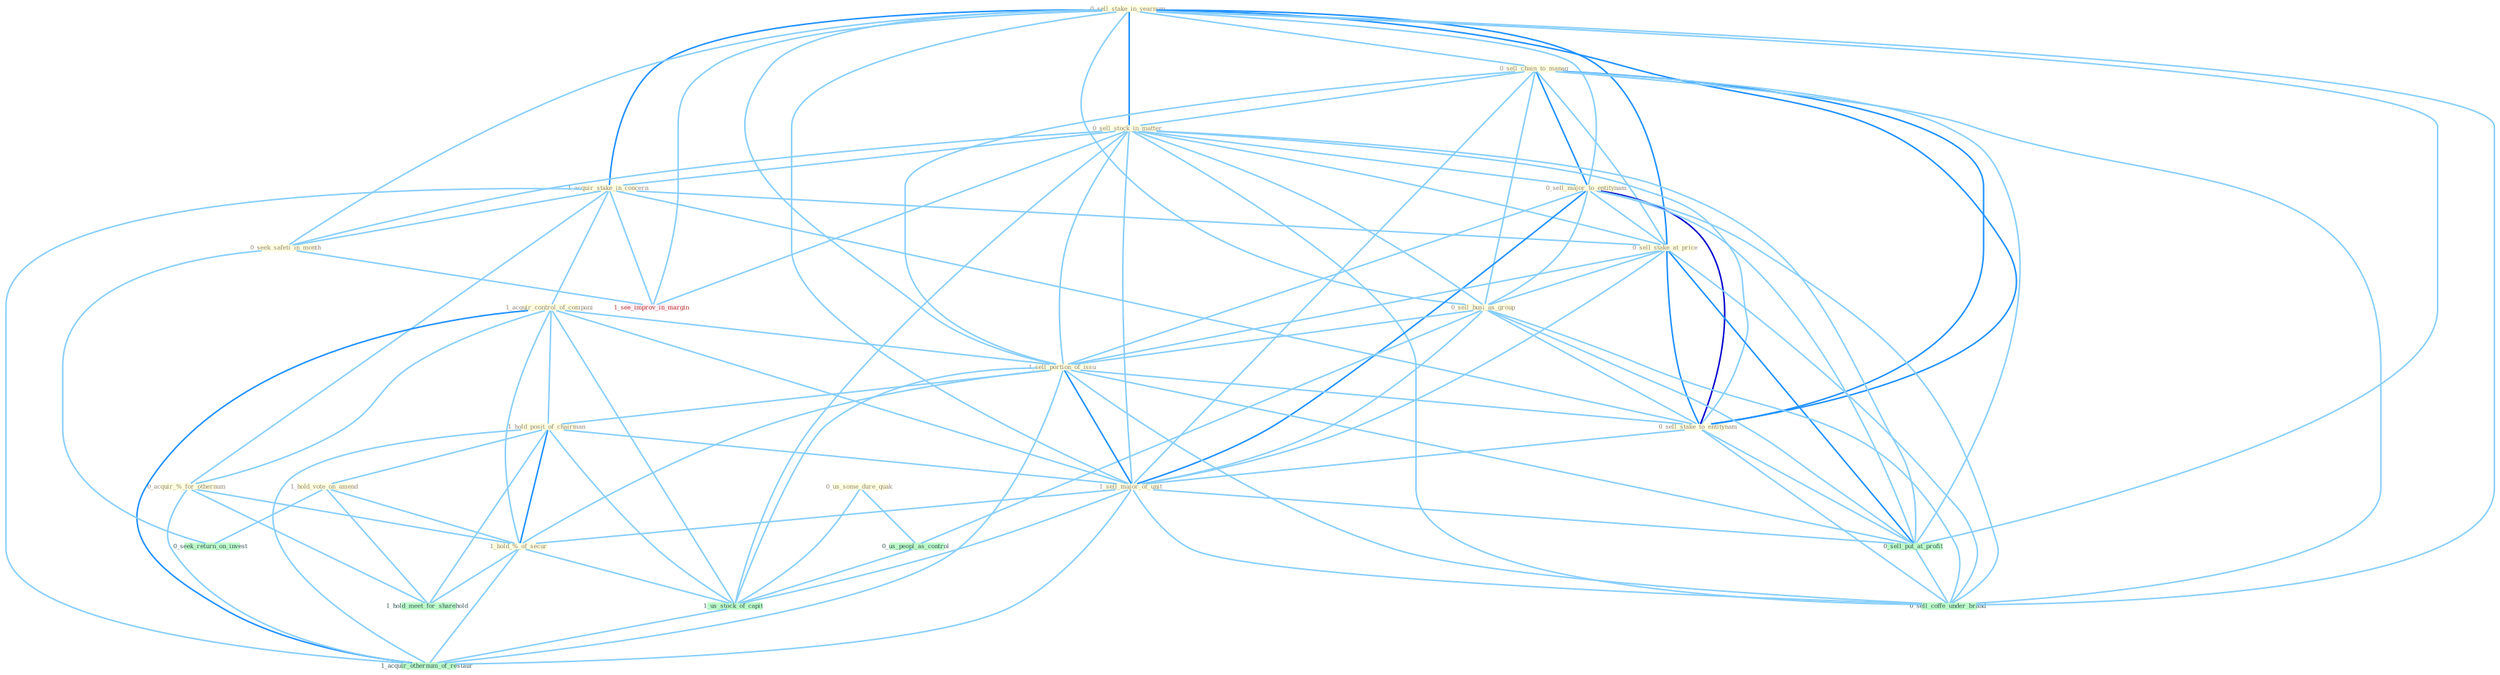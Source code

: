 Graph G{ 
    node
    [shape=polygon,style=filled,width=.5,height=.06,color="#BDFCC9",fixedsize=true,fontsize=4,
    fontcolor="#2f4f4f"];
    {node
    [color="#ffffe0", fontcolor="#8b7d6b"] "0_sell_stake_in_yearnum " "0_sell_chain_to_manag " "0_sell_stock_in_matter " "1_acquir_stake_in_concern " "1_acquir_control_of_compani " "0_sell_major_to_entitynam " "0_seek_safeti_in_month " "0_sell_stake_at_price " "0_acquir_%_for_othernum " "0_sell_busi_as_group " "0_us_some_dure_quak " "1_sell_portion_of_issu " "0_sell_stake_to_entitynam " "1_hold_posit_of_chairman " "1_sell_major_of_unit " "1_hold_vote_on_amend " "1_hold_%_of_secur "}
{node [color="#fff0f5", fontcolor="#b22222"] "1_see_improv_in_margin "}
edge [color="#B0E2FF"];

	"0_sell_stake_in_yearnum " -- "0_sell_chain_to_manag " [w="1", color="#87cefa" ];
	"0_sell_stake_in_yearnum " -- "0_sell_stock_in_matter " [w="2", color="#1e90ff" , len=0.8];
	"0_sell_stake_in_yearnum " -- "1_acquir_stake_in_concern " [w="2", color="#1e90ff" , len=0.8];
	"0_sell_stake_in_yearnum " -- "0_sell_major_to_entitynam " [w="1", color="#87cefa" ];
	"0_sell_stake_in_yearnum " -- "0_seek_safeti_in_month " [w="1", color="#87cefa" ];
	"0_sell_stake_in_yearnum " -- "0_sell_stake_at_price " [w="2", color="#1e90ff" , len=0.8];
	"0_sell_stake_in_yearnum " -- "0_sell_busi_as_group " [w="1", color="#87cefa" ];
	"0_sell_stake_in_yearnum " -- "1_sell_portion_of_issu " [w="1", color="#87cefa" ];
	"0_sell_stake_in_yearnum " -- "0_sell_stake_to_entitynam " [w="2", color="#1e90ff" , len=0.8];
	"0_sell_stake_in_yearnum " -- "1_sell_major_of_unit " [w="1", color="#87cefa" ];
	"0_sell_stake_in_yearnum " -- "0_sell_put_at_profit " [w="1", color="#87cefa" ];
	"0_sell_stake_in_yearnum " -- "1_see_improv_in_margin " [w="1", color="#87cefa" ];
	"0_sell_stake_in_yearnum " -- "0_sell_coffe_under_brand " [w="1", color="#87cefa" ];
	"0_sell_chain_to_manag " -- "0_sell_stock_in_matter " [w="1", color="#87cefa" ];
	"0_sell_chain_to_manag " -- "0_sell_major_to_entitynam " [w="2", color="#1e90ff" , len=0.8];
	"0_sell_chain_to_manag " -- "0_sell_stake_at_price " [w="1", color="#87cefa" ];
	"0_sell_chain_to_manag " -- "0_sell_busi_as_group " [w="1", color="#87cefa" ];
	"0_sell_chain_to_manag " -- "1_sell_portion_of_issu " [w="1", color="#87cefa" ];
	"0_sell_chain_to_manag " -- "0_sell_stake_to_entitynam " [w="2", color="#1e90ff" , len=0.8];
	"0_sell_chain_to_manag " -- "1_sell_major_of_unit " [w="1", color="#87cefa" ];
	"0_sell_chain_to_manag " -- "0_sell_put_at_profit " [w="1", color="#87cefa" ];
	"0_sell_chain_to_manag " -- "0_sell_coffe_under_brand " [w="1", color="#87cefa" ];
	"0_sell_stock_in_matter " -- "1_acquir_stake_in_concern " [w="1", color="#87cefa" ];
	"0_sell_stock_in_matter " -- "0_sell_major_to_entitynam " [w="1", color="#87cefa" ];
	"0_sell_stock_in_matter " -- "0_seek_safeti_in_month " [w="1", color="#87cefa" ];
	"0_sell_stock_in_matter " -- "0_sell_stake_at_price " [w="1", color="#87cefa" ];
	"0_sell_stock_in_matter " -- "0_sell_busi_as_group " [w="1", color="#87cefa" ];
	"0_sell_stock_in_matter " -- "1_sell_portion_of_issu " [w="1", color="#87cefa" ];
	"0_sell_stock_in_matter " -- "0_sell_stake_to_entitynam " [w="1", color="#87cefa" ];
	"0_sell_stock_in_matter " -- "1_sell_major_of_unit " [w="1", color="#87cefa" ];
	"0_sell_stock_in_matter " -- "0_sell_put_at_profit " [w="1", color="#87cefa" ];
	"0_sell_stock_in_matter " -- "1_us_stock_of_capit " [w="1", color="#87cefa" ];
	"0_sell_stock_in_matter " -- "1_see_improv_in_margin " [w="1", color="#87cefa" ];
	"0_sell_stock_in_matter " -- "0_sell_coffe_under_brand " [w="1", color="#87cefa" ];
	"1_acquir_stake_in_concern " -- "1_acquir_control_of_compani " [w="1", color="#87cefa" ];
	"1_acquir_stake_in_concern " -- "0_seek_safeti_in_month " [w="1", color="#87cefa" ];
	"1_acquir_stake_in_concern " -- "0_sell_stake_at_price " [w="1", color="#87cefa" ];
	"1_acquir_stake_in_concern " -- "0_acquir_%_for_othernum " [w="1", color="#87cefa" ];
	"1_acquir_stake_in_concern " -- "0_sell_stake_to_entitynam " [w="1", color="#87cefa" ];
	"1_acquir_stake_in_concern " -- "1_see_improv_in_margin " [w="1", color="#87cefa" ];
	"1_acquir_stake_in_concern " -- "1_acquir_othernum_of_restaur " [w="1", color="#87cefa" ];
	"1_acquir_control_of_compani " -- "0_acquir_%_for_othernum " [w="1", color="#87cefa" ];
	"1_acquir_control_of_compani " -- "1_sell_portion_of_issu " [w="1", color="#87cefa" ];
	"1_acquir_control_of_compani " -- "1_hold_posit_of_chairman " [w="1", color="#87cefa" ];
	"1_acquir_control_of_compani " -- "1_sell_major_of_unit " [w="1", color="#87cefa" ];
	"1_acquir_control_of_compani " -- "1_hold_%_of_secur " [w="1", color="#87cefa" ];
	"1_acquir_control_of_compani " -- "1_us_stock_of_capit " [w="1", color="#87cefa" ];
	"1_acquir_control_of_compani " -- "1_acquir_othernum_of_restaur " [w="2", color="#1e90ff" , len=0.8];
	"0_sell_major_to_entitynam " -- "0_sell_stake_at_price " [w="1", color="#87cefa" ];
	"0_sell_major_to_entitynam " -- "0_sell_busi_as_group " [w="1", color="#87cefa" ];
	"0_sell_major_to_entitynam " -- "1_sell_portion_of_issu " [w="1", color="#87cefa" ];
	"0_sell_major_to_entitynam " -- "0_sell_stake_to_entitynam " [w="3", color="#0000cd" , len=0.6];
	"0_sell_major_to_entitynam " -- "1_sell_major_of_unit " [w="2", color="#1e90ff" , len=0.8];
	"0_sell_major_to_entitynam " -- "0_sell_put_at_profit " [w="1", color="#87cefa" ];
	"0_sell_major_to_entitynam " -- "0_sell_coffe_under_brand " [w="1", color="#87cefa" ];
	"0_seek_safeti_in_month " -- "0_seek_return_on_invest " [w="1", color="#87cefa" ];
	"0_seek_safeti_in_month " -- "1_see_improv_in_margin " [w="1", color="#87cefa" ];
	"0_sell_stake_at_price " -- "0_sell_busi_as_group " [w="1", color="#87cefa" ];
	"0_sell_stake_at_price " -- "1_sell_portion_of_issu " [w="1", color="#87cefa" ];
	"0_sell_stake_at_price " -- "0_sell_stake_to_entitynam " [w="2", color="#1e90ff" , len=0.8];
	"0_sell_stake_at_price " -- "1_sell_major_of_unit " [w="1", color="#87cefa" ];
	"0_sell_stake_at_price " -- "0_sell_put_at_profit " [w="2", color="#1e90ff" , len=0.8];
	"0_sell_stake_at_price " -- "0_sell_coffe_under_brand " [w="1", color="#87cefa" ];
	"0_acquir_%_for_othernum " -- "1_hold_%_of_secur " [w="1", color="#87cefa" ];
	"0_acquir_%_for_othernum " -- "1_hold_meet_for_sharehold " [w="1", color="#87cefa" ];
	"0_acquir_%_for_othernum " -- "1_acquir_othernum_of_restaur " [w="1", color="#87cefa" ];
	"0_sell_busi_as_group " -- "1_sell_portion_of_issu " [w="1", color="#87cefa" ];
	"0_sell_busi_as_group " -- "0_sell_stake_to_entitynam " [w="1", color="#87cefa" ];
	"0_sell_busi_as_group " -- "1_sell_major_of_unit " [w="1", color="#87cefa" ];
	"0_sell_busi_as_group " -- "0_us_peopl_as_control " [w="1", color="#87cefa" ];
	"0_sell_busi_as_group " -- "0_sell_put_at_profit " [w="1", color="#87cefa" ];
	"0_sell_busi_as_group " -- "0_sell_coffe_under_brand " [w="1", color="#87cefa" ];
	"0_us_some_dure_quak " -- "0_us_peopl_as_control " [w="1", color="#87cefa" ];
	"0_us_some_dure_quak " -- "1_us_stock_of_capit " [w="1", color="#87cefa" ];
	"1_sell_portion_of_issu " -- "0_sell_stake_to_entitynam " [w="1", color="#87cefa" ];
	"1_sell_portion_of_issu " -- "1_hold_posit_of_chairman " [w="1", color="#87cefa" ];
	"1_sell_portion_of_issu " -- "1_sell_major_of_unit " [w="2", color="#1e90ff" , len=0.8];
	"1_sell_portion_of_issu " -- "1_hold_%_of_secur " [w="1", color="#87cefa" ];
	"1_sell_portion_of_issu " -- "0_sell_put_at_profit " [w="1", color="#87cefa" ];
	"1_sell_portion_of_issu " -- "1_us_stock_of_capit " [w="1", color="#87cefa" ];
	"1_sell_portion_of_issu " -- "0_sell_coffe_under_brand " [w="1", color="#87cefa" ];
	"1_sell_portion_of_issu " -- "1_acquir_othernum_of_restaur " [w="1", color="#87cefa" ];
	"0_sell_stake_to_entitynam " -- "1_sell_major_of_unit " [w="1", color="#87cefa" ];
	"0_sell_stake_to_entitynam " -- "0_sell_put_at_profit " [w="1", color="#87cefa" ];
	"0_sell_stake_to_entitynam " -- "0_sell_coffe_under_brand " [w="1", color="#87cefa" ];
	"1_hold_posit_of_chairman " -- "1_sell_major_of_unit " [w="1", color="#87cefa" ];
	"1_hold_posit_of_chairman " -- "1_hold_vote_on_amend " [w="1", color="#87cefa" ];
	"1_hold_posit_of_chairman " -- "1_hold_%_of_secur " [w="2", color="#1e90ff" , len=0.8];
	"1_hold_posit_of_chairman " -- "1_us_stock_of_capit " [w="1", color="#87cefa" ];
	"1_hold_posit_of_chairman " -- "1_hold_meet_for_sharehold " [w="1", color="#87cefa" ];
	"1_hold_posit_of_chairman " -- "1_acquir_othernum_of_restaur " [w="1", color="#87cefa" ];
	"1_sell_major_of_unit " -- "1_hold_%_of_secur " [w="1", color="#87cefa" ];
	"1_sell_major_of_unit " -- "0_sell_put_at_profit " [w="1", color="#87cefa" ];
	"1_sell_major_of_unit " -- "1_us_stock_of_capit " [w="1", color="#87cefa" ];
	"1_sell_major_of_unit " -- "0_sell_coffe_under_brand " [w="1", color="#87cefa" ];
	"1_sell_major_of_unit " -- "1_acquir_othernum_of_restaur " [w="1", color="#87cefa" ];
	"1_hold_vote_on_amend " -- "1_hold_%_of_secur " [w="1", color="#87cefa" ];
	"1_hold_vote_on_amend " -- "0_seek_return_on_invest " [w="1", color="#87cefa" ];
	"1_hold_vote_on_amend " -- "1_hold_meet_for_sharehold " [w="1", color="#87cefa" ];
	"1_hold_%_of_secur " -- "1_us_stock_of_capit " [w="1", color="#87cefa" ];
	"1_hold_%_of_secur " -- "1_hold_meet_for_sharehold " [w="1", color="#87cefa" ];
	"1_hold_%_of_secur " -- "1_acquir_othernum_of_restaur " [w="1", color="#87cefa" ];
	"0_us_peopl_as_control " -- "1_us_stock_of_capit " [w="1", color="#87cefa" ];
	"0_sell_put_at_profit " -- "0_sell_coffe_under_brand " [w="1", color="#87cefa" ];
	"1_us_stock_of_capit " -- "1_acquir_othernum_of_restaur " [w="1", color="#87cefa" ];
}